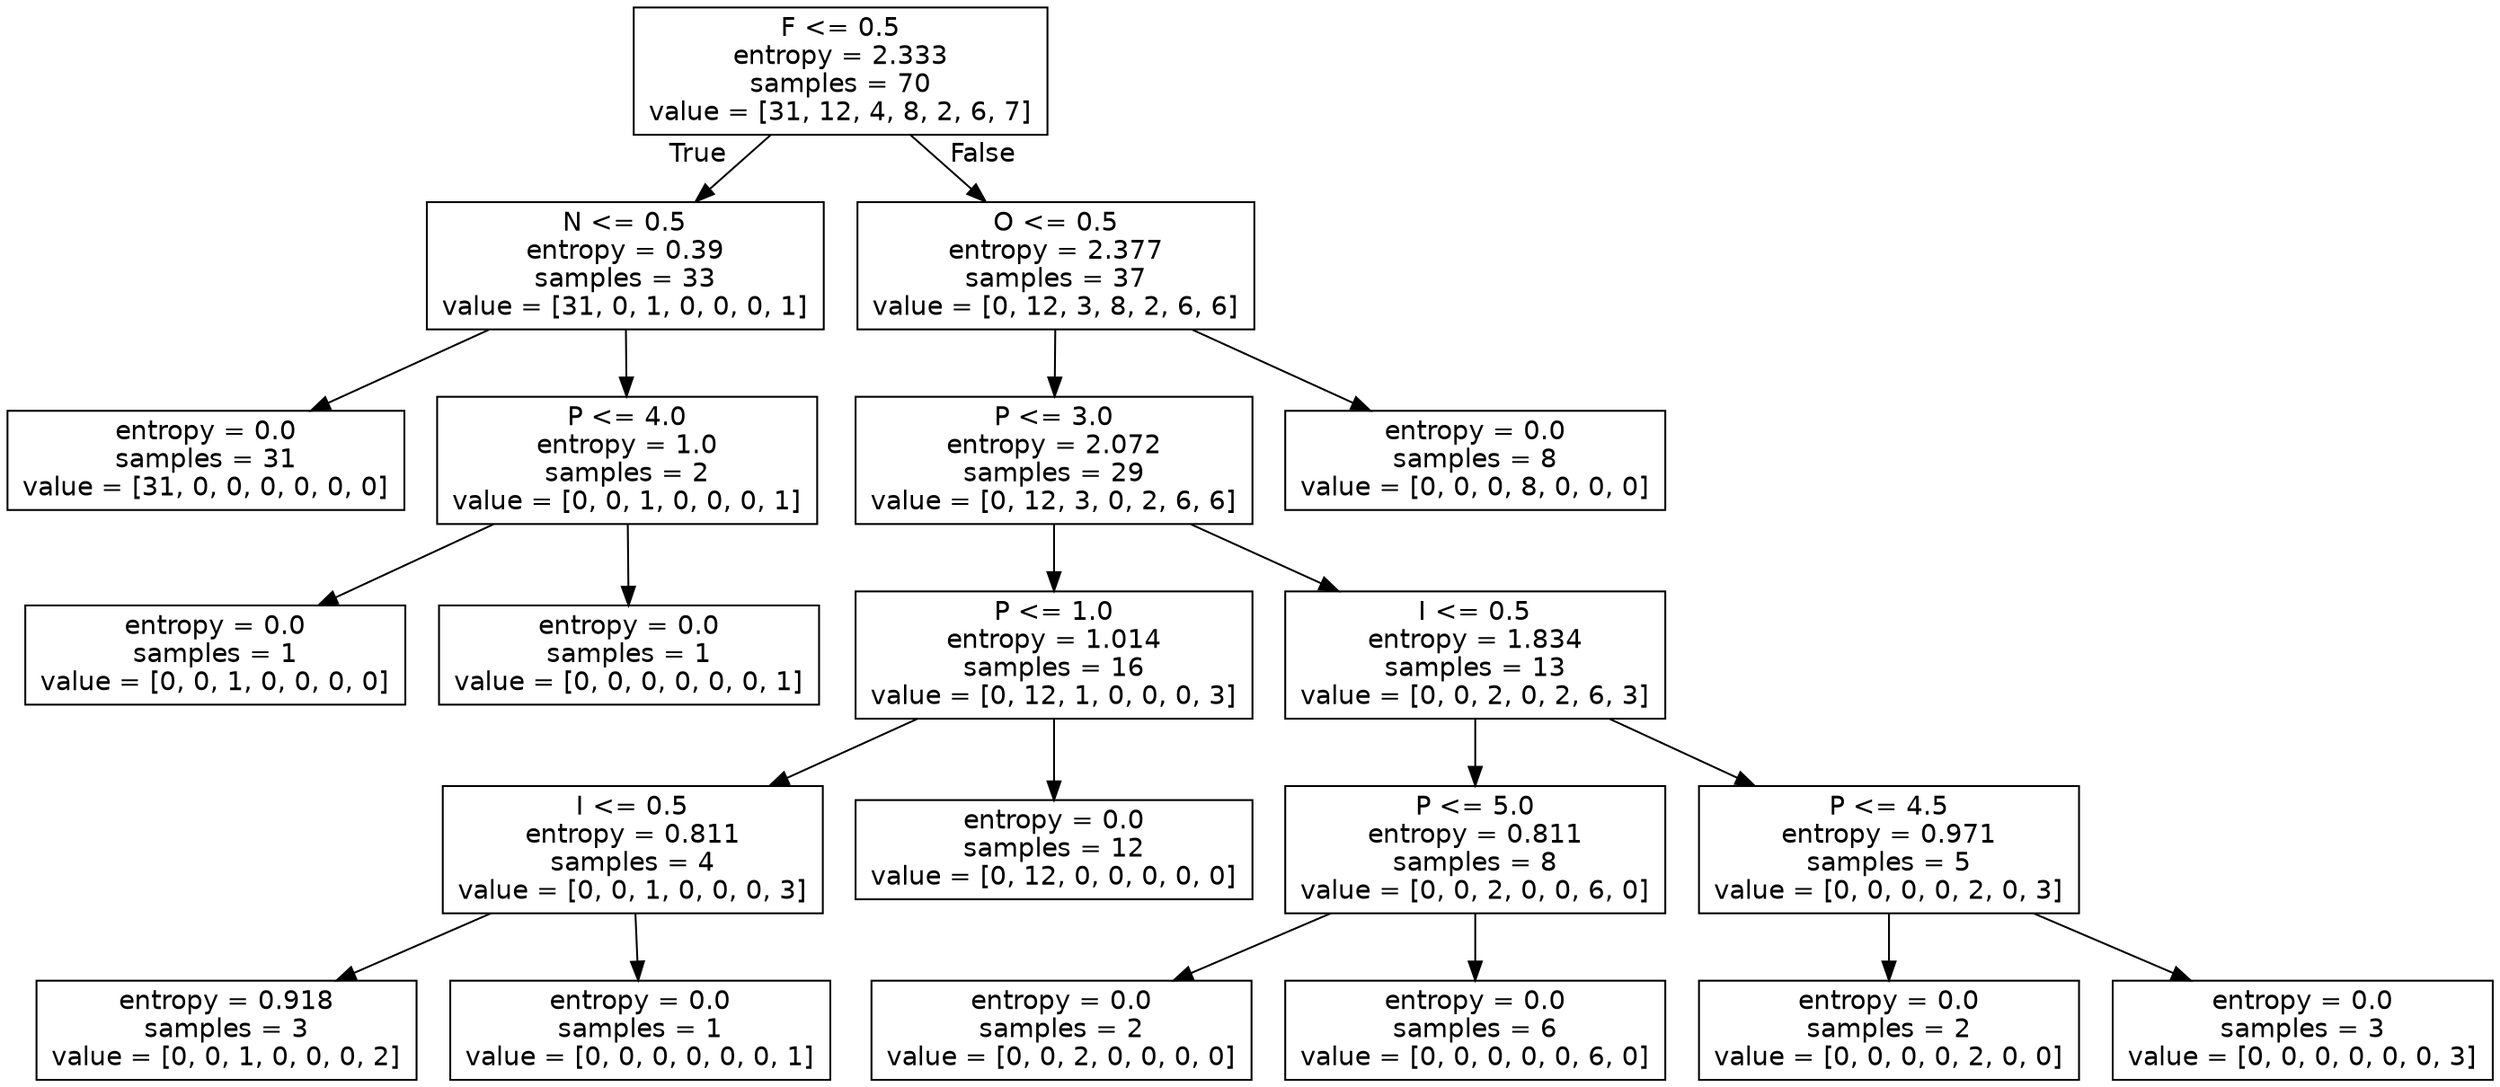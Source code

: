 digraph Tree {
node [shape=box, fontname="helvetica"] ;
edge [fontname="helvetica"] ;
0 [label="F <= 0.5\nentropy = 2.333\nsamples = 70\nvalue = [31, 12, 4, 8, 2, 6, 7]"] ;
1 [label="N <= 0.5\nentropy = 0.39\nsamples = 33\nvalue = [31, 0, 1, 0, 0, 0, 1]"] ;
0 -> 1 [labeldistance=2.5, labelangle=45, headlabel="True"] ;
2 [label="entropy = 0.0\nsamples = 31\nvalue = [31, 0, 0, 0, 0, 0, 0]"] ;
1 -> 2 ;
3 [label="P <= 4.0\nentropy = 1.0\nsamples = 2\nvalue = [0, 0, 1, 0, 0, 0, 1]"] ;
1 -> 3 ;
4 [label="entropy = 0.0\nsamples = 1\nvalue = [0, 0, 1, 0, 0, 0, 0]"] ;
3 -> 4 ;
5 [label="entropy = 0.0\nsamples = 1\nvalue = [0, 0, 0, 0, 0, 0, 1]"] ;
3 -> 5 ;
6 [label="O <= 0.5\nentropy = 2.377\nsamples = 37\nvalue = [0, 12, 3, 8, 2, 6, 6]"] ;
0 -> 6 [labeldistance=2.5, labelangle=-45, headlabel="False"] ;
7 [label="P <= 3.0\nentropy = 2.072\nsamples = 29\nvalue = [0, 12, 3, 0, 2, 6, 6]"] ;
6 -> 7 ;
8 [label="P <= 1.0\nentropy = 1.014\nsamples = 16\nvalue = [0, 12, 1, 0, 0, 0, 3]"] ;
7 -> 8 ;
9 [label="I <= 0.5\nentropy = 0.811\nsamples = 4\nvalue = [0, 0, 1, 0, 0, 0, 3]"] ;
8 -> 9 ;
10 [label="entropy = 0.918\nsamples = 3\nvalue = [0, 0, 1, 0, 0, 0, 2]"] ;
9 -> 10 ;
11 [label="entropy = 0.0\nsamples = 1\nvalue = [0, 0, 0, 0, 0, 0, 1]"] ;
9 -> 11 ;
12 [label="entropy = 0.0\nsamples = 12\nvalue = [0, 12, 0, 0, 0, 0, 0]"] ;
8 -> 12 ;
13 [label="I <= 0.5\nentropy = 1.834\nsamples = 13\nvalue = [0, 0, 2, 0, 2, 6, 3]"] ;
7 -> 13 ;
14 [label="P <= 5.0\nentropy = 0.811\nsamples = 8\nvalue = [0, 0, 2, 0, 0, 6, 0]"] ;
13 -> 14 ;
15 [label="entropy = 0.0\nsamples = 2\nvalue = [0, 0, 2, 0, 0, 0, 0]"] ;
14 -> 15 ;
16 [label="entropy = 0.0\nsamples = 6\nvalue = [0, 0, 0, 0, 0, 6, 0]"] ;
14 -> 16 ;
17 [label="P <= 4.5\nentropy = 0.971\nsamples = 5\nvalue = [0, 0, 0, 0, 2, 0, 3]"] ;
13 -> 17 ;
18 [label="entropy = 0.0\nsamples = 2\nvalue = [0, 0, 0, 0, 2, 0, 0]"] ;
17 -> 18 ;
19 [label="entropy = 0.0\nsamples = 3\nvalue = [0, 0, 0, 0, 0, 0, 3]"] ;
17 -> 19 ;
20 [label="entropy = 0.0\nsamples = 8\nvalue = [0, 0, 0, 8, 0, 0, 0]"] ;
6 -> 20 ;
}